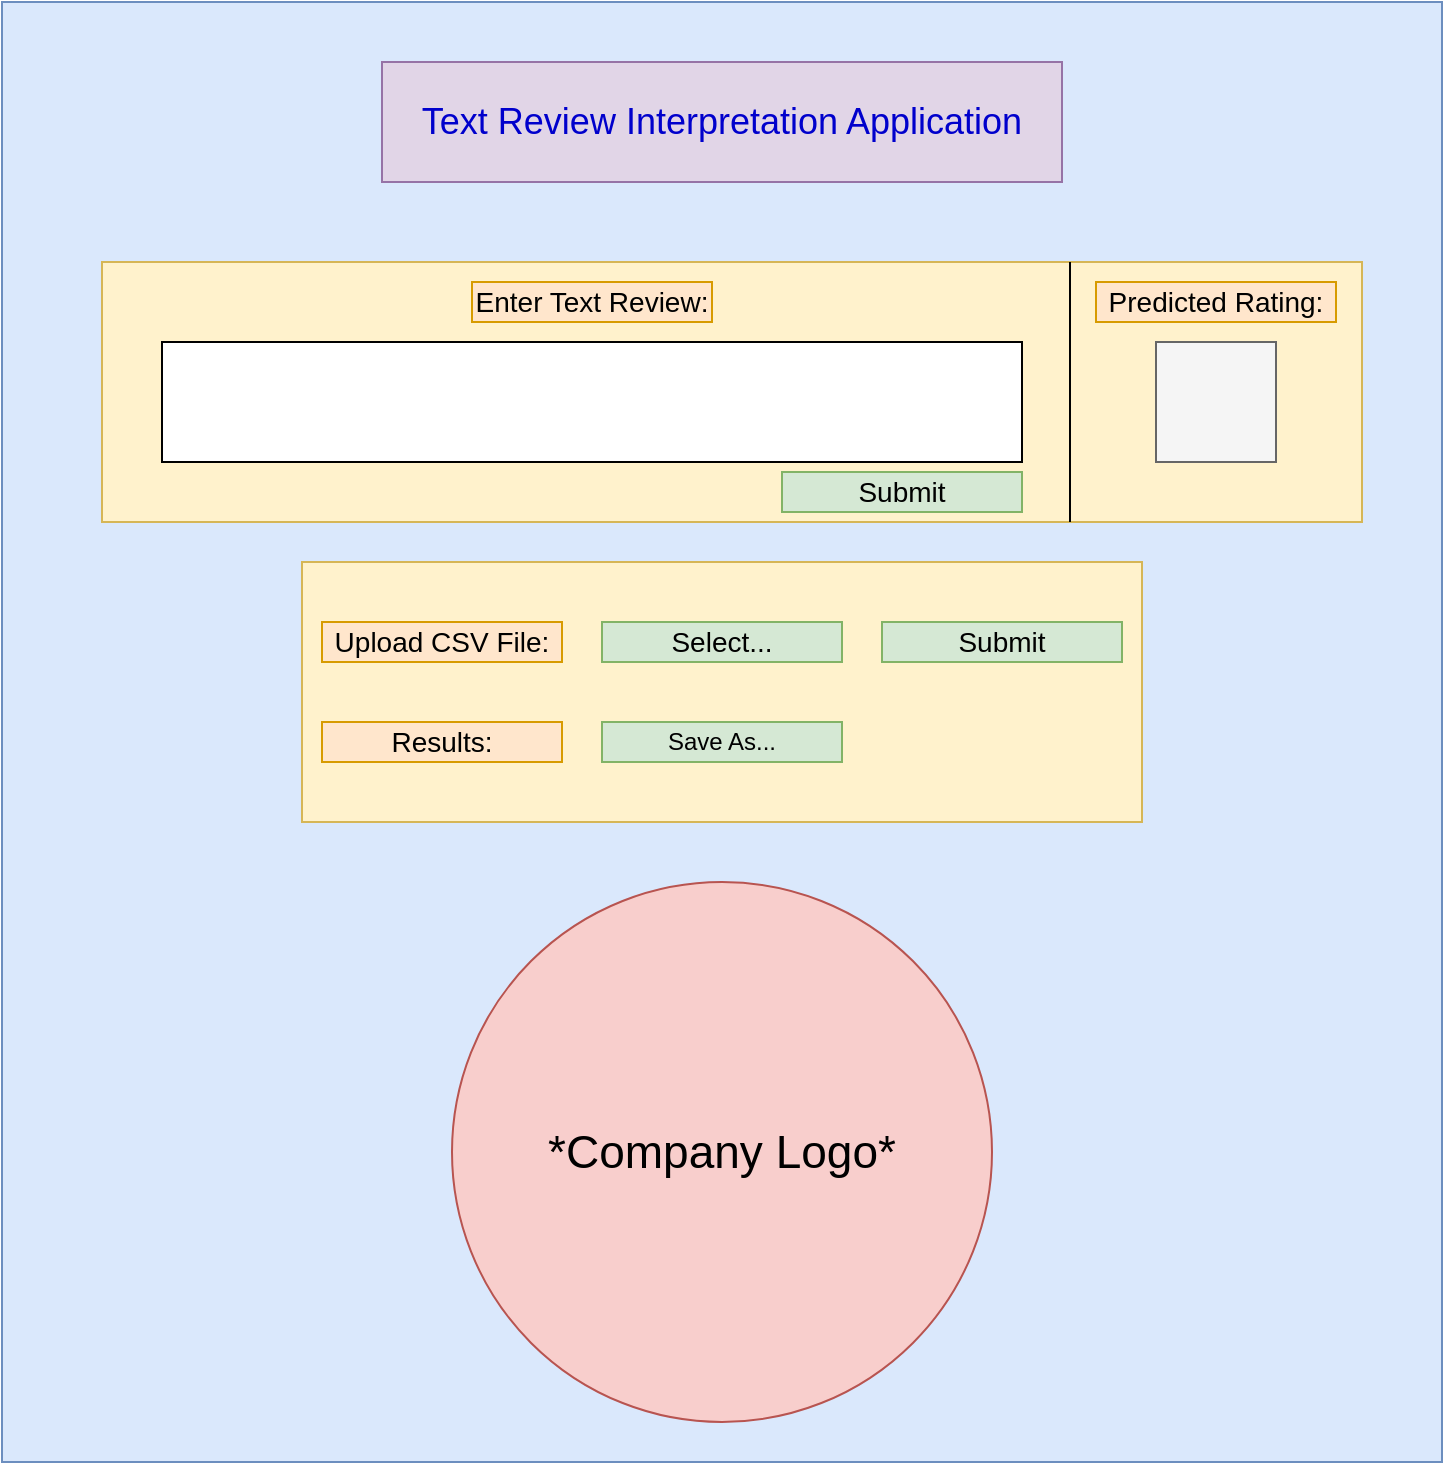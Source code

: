<mxfile version="13.7.9" type="device"><diagram id="HRSaNpH1jrKNU3eUgeS6" name="Page-1"><mxGraphModel dx="1426" dy="827" grid="1" gridSize="10" guides="1" tooltips="1" connect="1" arrows="1" fold="1" page="1" pageScale="1" pageWidth="850" pageHeight="1100" math="0" shadow="0"><root><mxCell id="0"/><mxCell id="1" parent="0"/><mxCell id="VmEaIBa3Mn24aPGD9vio-1" value="" style="rounded=0;whiteSpace=wrap;html=1;fillColor=#dae8fc;strokeColor=#6c8ebf;" vertex="1" parent="1"><mxGeometry x="60" y="40" width="720" height="730" as="geometry"/></mxCell><mxCell id="VmEaIBa3Mn24aPGD9vio-2" value="&lt;font style=&quot;font-size: 18px&quot; color=&quot;#0000cc&quot;&gt;Text Review Interpretation Application&lt;/font&gt;" style="rounded=0;whiteSpace=wrap;html=1;fillColor=#e1d5e7;strokeColor=#9673a6;" vertex="1" parent="1"><mxGeometry x="250" y="70" width="340" height="60" as="geometry"/></mxCell><mxCell id="VmEaIBa3Mn24aPGD9vio-3" value="" style="rounded=0;whiteSpace=wrap;html=1;align=left;fillColor=#fff2cc;strokeColor=#d6b656;" vertex="1" parent="1"><mxGeometry x="110" y="170" width="630" height="130" as="geometry"/></mxCell><mxCell id="VmEaIBa3Mn24aPGD9vio-4" value="&lt;font style=&quot;font-size: 14px&quot;&gt;Enter Text Review:&lt;/font&gt;" style="rounded=0;whiteSpace=wrap;html=1;fillColor=#ffe6cc;strokeColor=#d79b00;" vertex="1" parent="1"><mxGeometry x="295" y="180" width="120" height="20" as="geometry"/></mxCell><mxCell id="VmEaIBa3Mn24aPGD9vio-9" value="" style="rounded=0;whiteSpace=wrap;html=1;" vertex="1" parent="1"><mxGeometry x="140" y="210" width="430" height="60" as="geometry"/></mxCell><mxCell id="VmEaIBa3Mn24aPGD9vio-10" value="&lt;font style=&quot;font-size: 14px&quot;&gt;Submit&lt;/font&gt;" style="rounded=0;whiteSpace=wrap;html=1;fillColor=#d5e8d4;strokeColor=#82b366;" vertex="1" parent="1"><mxGeometry x="450" y="275" width="120" height="20" as="geometry"/></mxCell><mxCell id="VmEaIBa3Mn24aPGD9vio-12" value="" style="endArrow=none;html=1;" edge="1" parent="1"><mxGeometry width="50" height="50" relative="1" as="geometry"><mxPoint x="594" y="300" as="sourcePoint"/><mxPoint x="594" y="170" as="targetPoint"/></mxGeometry></mxCell><mxCell id="VmEaIBa3Mn24aPGD9vio-13" value="&lt;font style=&quot;font-size: 14px&quot;&gt;Predicted Rating:&lt;/font&gt;" style="rounded=0;whiteSpace=wrap;html=1;fillColor=#ffe6cc;strokeColor=#d79b00;" vertex="1" parent="1"><mxGeometry x="607" y="180" width="120" height="20" as="geometry"/></mxCell><mxCell id="VmEaIBa3Mn24aPGD9vio-14" value="" style="whiteSpace=wrap;html=1;aspect=fixed;fillColor=#f5f5f5;strokeColor=#666666;fontColor=#333333;" vertex="1" parent="1"><mxGeometry x="637" y="210" width="60" height="60" as="geometry"/></mxCell><mxCell id="VmEaIBa3Mn24aPGD9vio-15" value="" style="rounded=0;whiteSpace=wrap;html=1;align=left;fillColor=#fff2cc;strokeColor=#d6b656;" vertex="1" parent="1"><mxGeometry x="210" y="320" width="420" height="130" as="geometry"/></mxCell><mxCell id="VmEaIBa3Mn24aPGD9vio-16" value="&lt;font style=&quot;font-size: 14px&quot;&gt;Upload CSV File:&lt;/font&gt;" style="rounded=0;whiteSpace=wrap;html=1;fillColor=#ffe6cc;strokeColor=#d79b00;" vertex="1" parent="1"><mxGeometry x="220" y="350" width="120" height="20" as="geometry"/></mxCell><mxCell id="VmEaIBa3Mn24aPGD9vio-17" value="&lt;font style=&quot;font-size: 14px&quot;&gt;Select...&lt;/font&gt;" style="rounded=0;whiteSpace=wrap;html=1;fillColor=#d5e8d4;strokeColor=#82b366;" vertex="1" parent="1"><mxGeometry x="360" y="350" width="120" height="20" as="geometry"/></mxCell><mxCell id="VmEaIBa3Mn24aPGD9vio-19" value="&lt;font style=&quot;font-size: 14px&quot;&gt;Results:&lt;/font&gt;" style="rounded=0;whiteSpace=wrap;html=1;fillColor=#ffe6cc;strokeColor=#d79b00;" vertex="1" parent="1"><mxGeometry x="220" y="400" width="120" height="20" as="geometry"/></mxCell><mxCell id="VmEaIBa3Mn24aPGD9vio-20" value="&lt;font style=&quot;font-size: 12px&quot;&gt;Save As...&lt;/font&gt;" style="rounded=0;whiteSpace=wrap;html=1;fillColor=#d5e8d4;strokeColor=#82b366;" vertex="1" parent="1"><mxGeometry x="360" y="400" width="120" height="20" as="geometry"/></mxCell><mxCell id="VmEaIBa3Mn24aPGD9vio-21" value="&lt;font style=&quot;font-size: 23px&quot;&gt;*Company Logo*&lt;/font&gt;" style="ellipse;whiteSpace=wrap;html=1;aspect=fixed;fillColor=#f8cecc;strokeColor=#b85450;" vertex="1" parent="1"><mxGeometry x="285" y="480" width="270" height="270" as="geometry"/></mxCell><mxCell id="VmEaIBa3Mn24aPGD9vio-22" value="&lt;font style=&quot;font-size: 14px&quot;&gt;Submit&lt;/font&gt;" style="rounded=0;whiteSpace=wrap;html=1;fillColor=#d5e8d4;strokeColor=#82b366;" vertex="1" parent="1"><mxGeometry x="500" y="350" width="120" height="20" as="geometry"/></mxCell></root></mxGraphModel></diagram></mxfile>